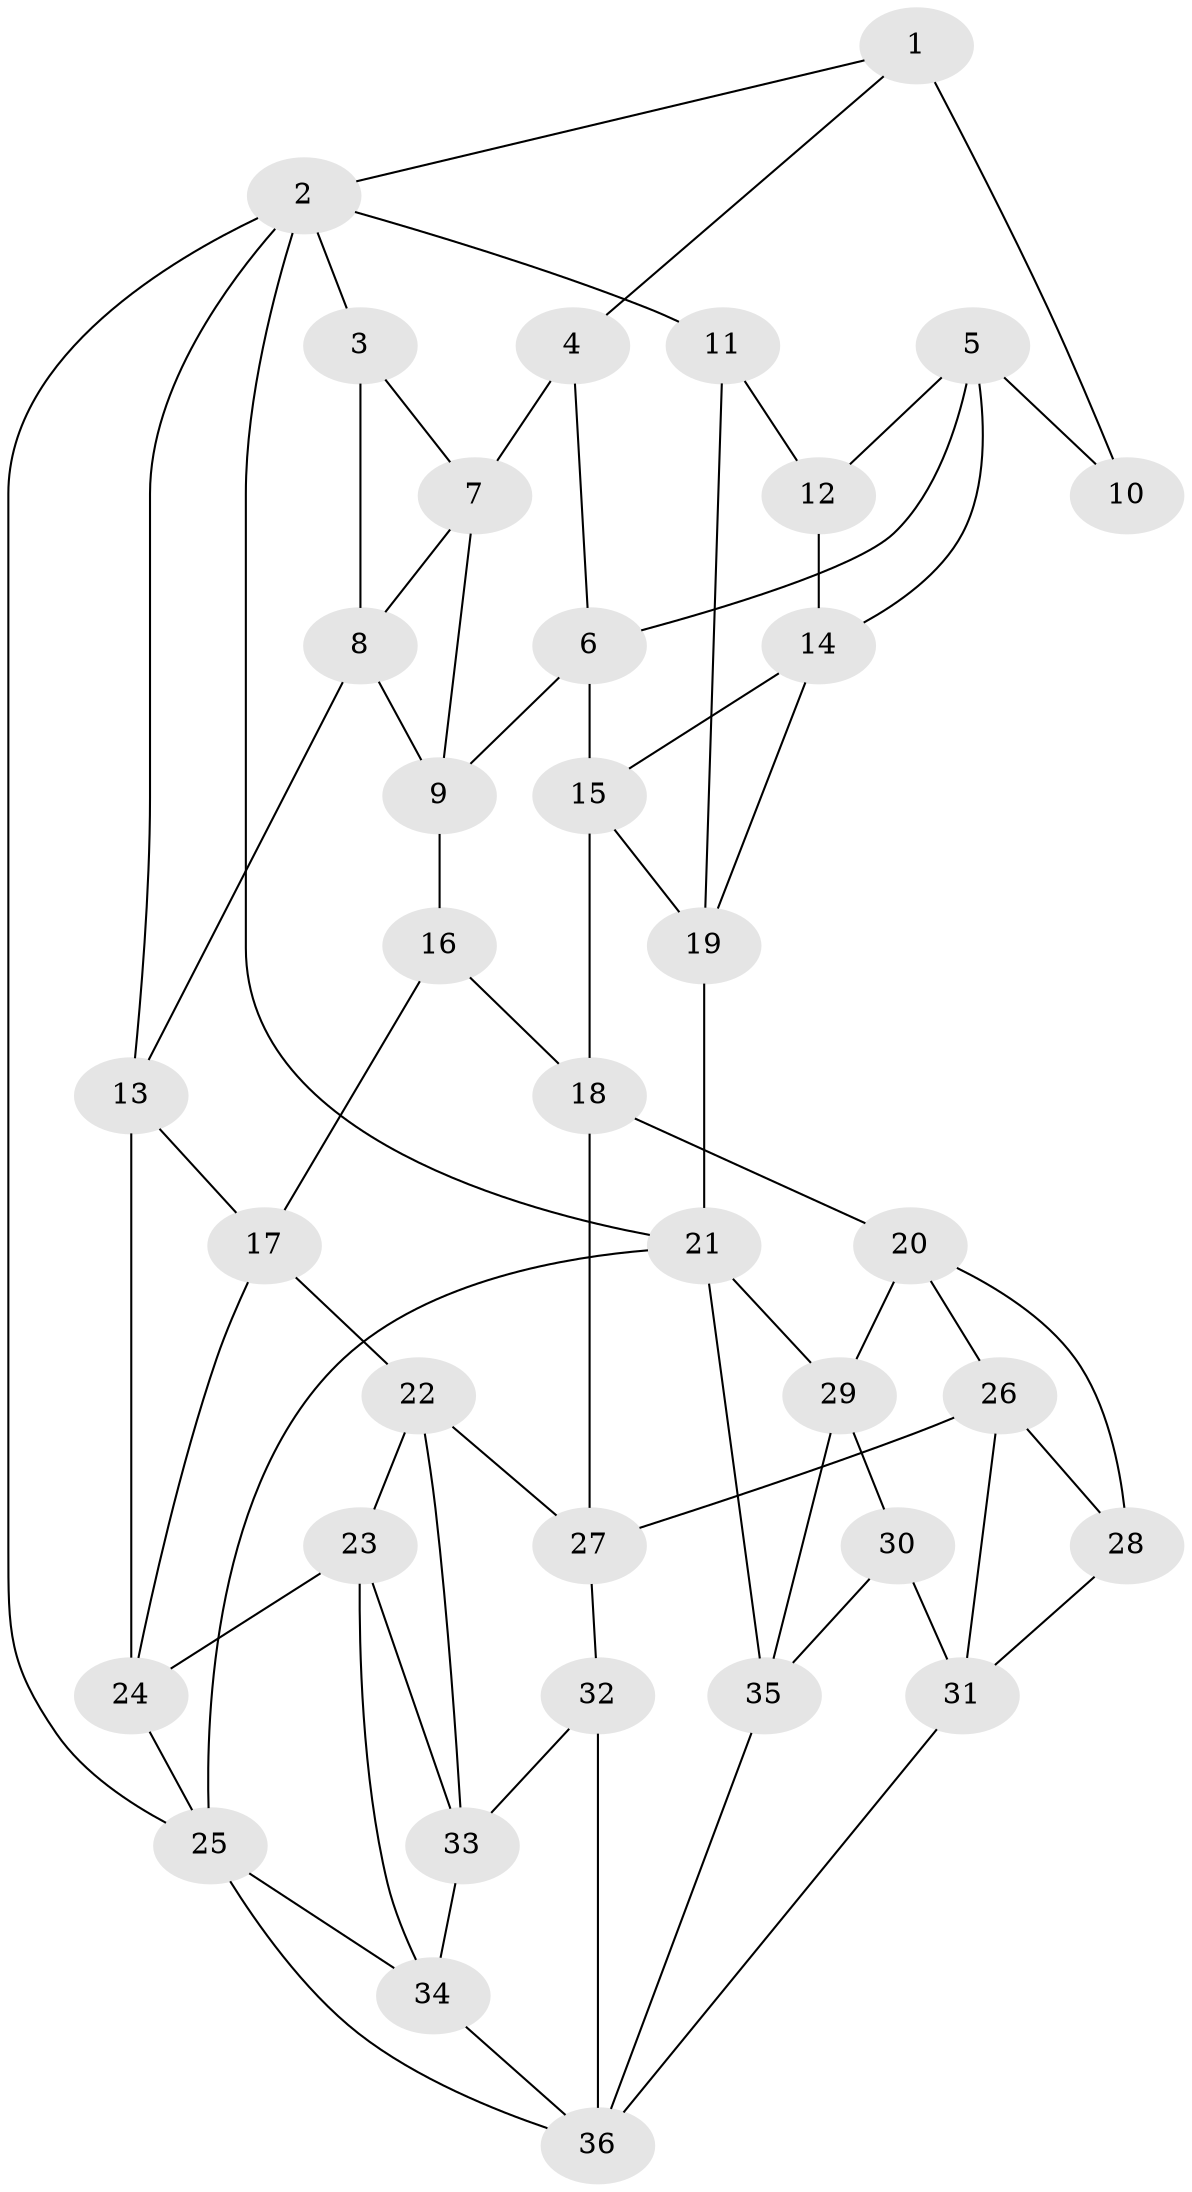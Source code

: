 // original degree distribution, {3: 0.041666666666666664, 4: 0.2638888888888889, 6: 0.2638888888888889, 5: 0.4305555555555556}
// Generated by graph-tools (version 1.1) at 2025/51/03/09/25 03:51:10]
// undirected, 36 vertices, 69 edges
graph export_dot {
graph [start="1"]
  node [color=gray90,style=filled];
  1;
  2;
  3;
  4;
  5;
  6;
  7;
  8;
  9;
  10;
  11;
  12;
  13;
  14;
  15;
  16;
  17;
  18;
  19;
  20;
  21;
  22;
  23;
  24;
  25;
  26;
  27;
  28;
  29;
  30;
  31;
  32;
  33;
  34;
  35;
  36;
  1 -- 2 [weight=1.0];
  1 -- 4 [weight=1.0];
  1 -- 10 [weight=2.0];
  2 -- 3 [weight=1.0];
  2 -- 11 [weight=1.0];
  2 -- 13 [weight=1.0];
  2 -- 21 [weight=1.0];
  2 -- 25 [weight=1.0];
  3 -- 7 [weight=1.0];
  3 -- 8 [weight=1.0];
  4 -- 6 [weight=1.0];
  4 -- 7 [weight=1.0];
  5 -- 6 [weight=1.0];
  5 -- 10 [weight=1.0];
  5 -- 12 [weight=1.0];
  5 -- 14 [weight=1.0];
  6 -- 9 [weight=1.0];
  6 -- 15 [weight=1.0];
  7 -- 8 [weight=1.0];
  7 -- 9 [weight=1.0];
  8 -- 9 [weight=1.0];
  8 -- 13 [weight=1.0];
  9 -- 16 [weight=1.0];
  11 -- 12 [weight=1.0];
  11 -- 19 [weight=1.0];
  12 -- 14 [weight=1.0];
  13 -- 17 [weight=1.0];
  13 -- 24 [weight=1.0];
  14 -- 15 [weight=1.0];
  14 -- 19 [weight=1.0];
  15 -- 18 [weight=1.0];
  15 -- 19 [weight=1.0];
  16 -- 17 [weight=1.0];
  16 -- 18 [weight=1.0];
  17 -- 22 [weight=1.0];
  17 -- 24 [weight=1.0];
  18 -- 20 [weight=1.0];
  18 -- 27 [weight=1.0];
  19 -- 21 [weight=1.0];
  20 -- 26 [weight=1.0];
  20 -- 28 [weight=1.0];
  20 -- 29 [weight=1.0];
  21 -- 25 [weight=1.0];
  21 -- 29 [weight=1.0];
  21 -- 35 [weight=1.0];
  22 -- 23 [weight=1.0];
  22 -- 27 [weight=1.0];
  22 -- 33 [weight=1.0];
  23 -- 24 [weight=1.0];
  23 -- 33 [weight=1.0];
  23 -- 34 [weight=1.0];
  24 -- 25 [weight=1.0];
  25 -- 34 [weight=1.0];
  25 -- 36 [weight=1.0];
  26 -- 27 [weight=1.0];
  26 -- 28 [weight=1.0];
  26 -- 31 [weight=1.0];
  27 -- 32 [weight=1.0];
  28 -- 31 [weight=1.0];
  29 -- 30 [weight=1.0];
  29 -- 35 [weight=1.0];
  30 -- 31 [weight=1.0];
  30 -- 35 [weight=1.0];
  31 -- 36 [weight=1.0];
  32 -- 33 [weight=1.0];
  32 -- 36 [weight=1.0];
  33 -- 34 [weight=1.0];
  34 -- 36 [weight=1.0];
  35 -- 36 [weight=1.0];
}
